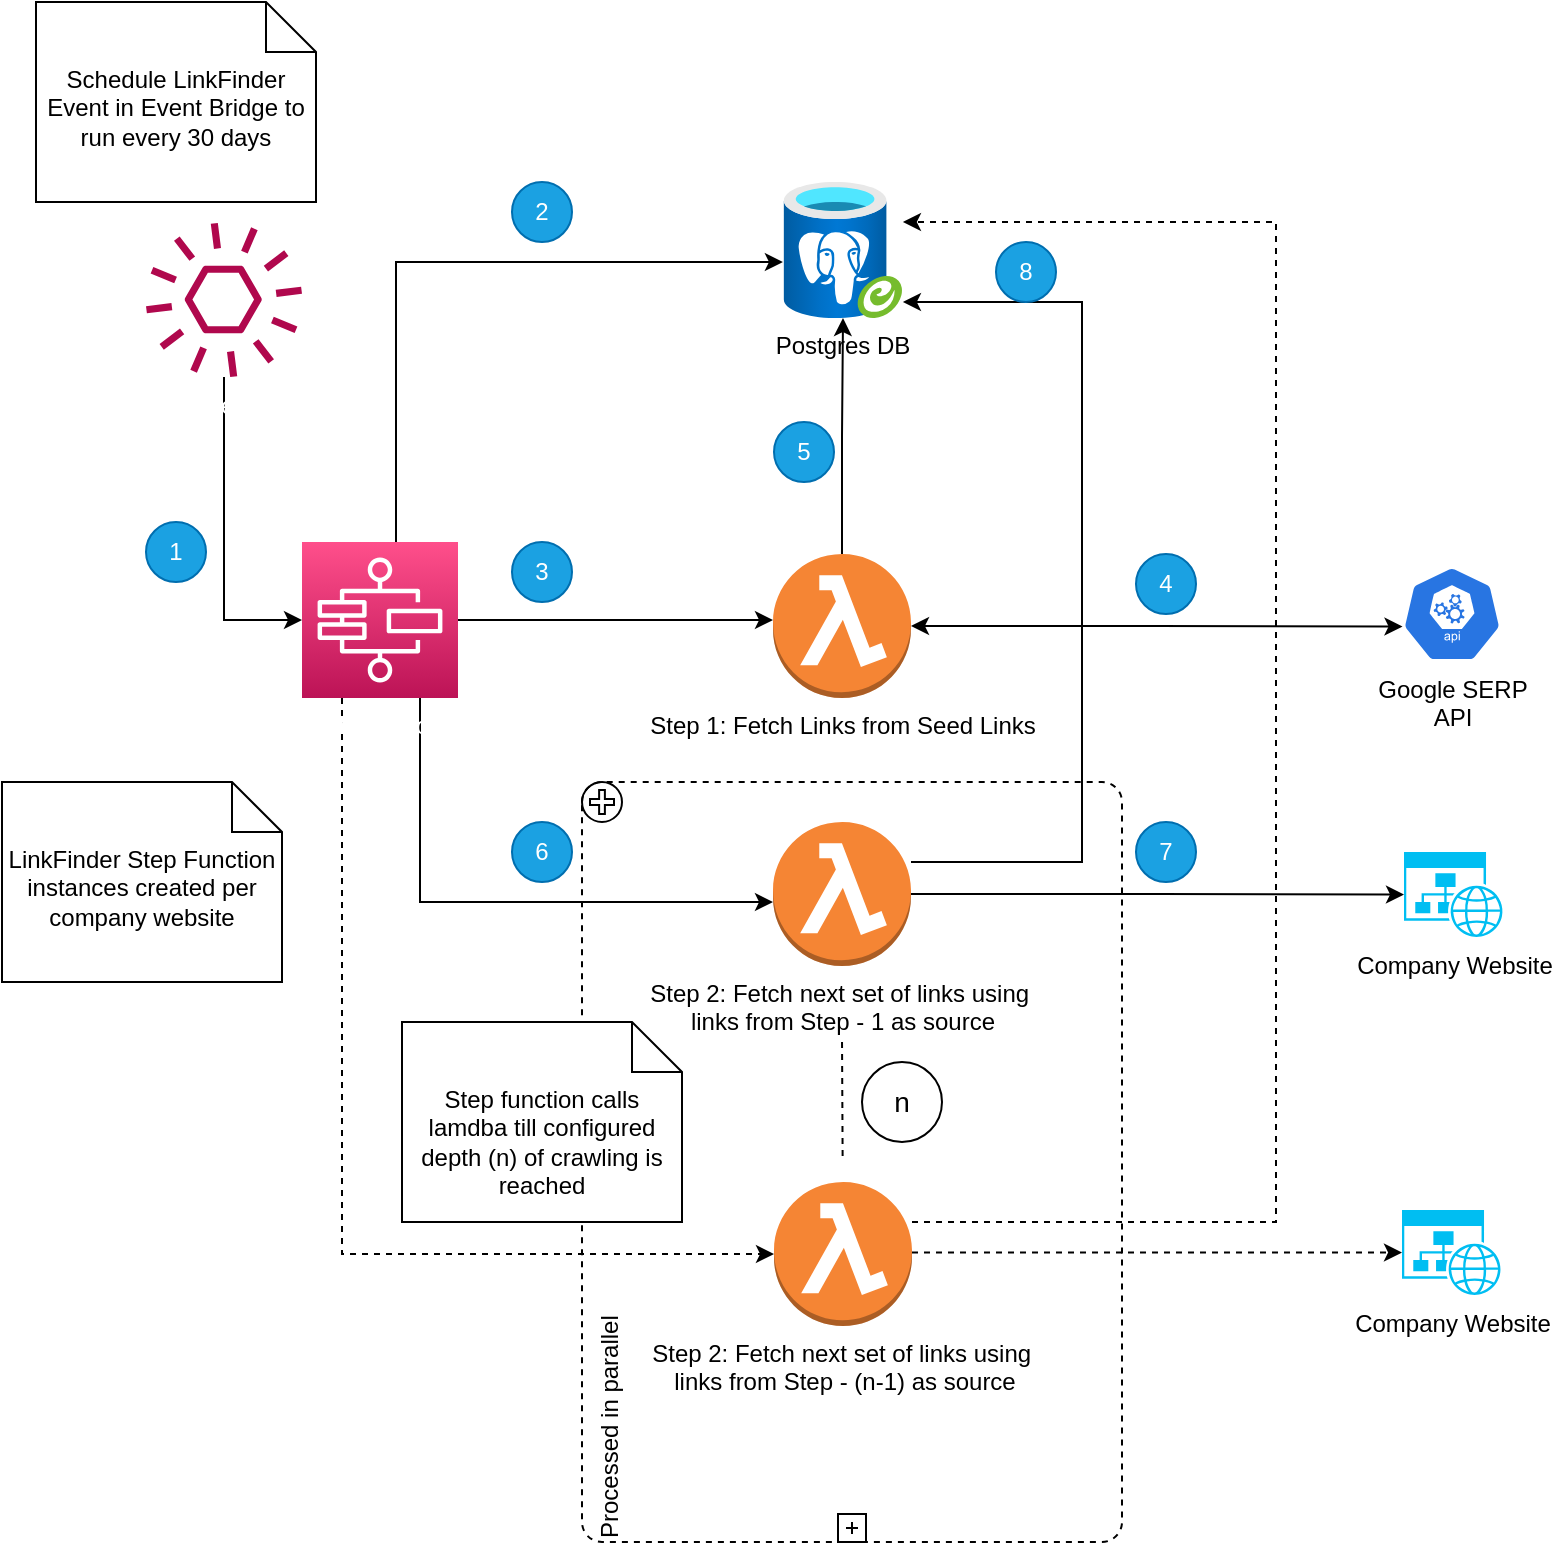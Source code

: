 <mxfile version="21.5.2" type="github" pages="2">
  <diagram name="LinkFinder-Normal Scenario" id="u3Z_UbdQfIJ3zWZYp1O8">
    <mxGraphModel dx="1366" dy="789" grid="1" gridSize="10" guides="1" tooltips="1" connect="1" arrows="1" fold="1" page="1" pageScale="1" pageWidth="827" pageHeight="1169" math="0" shadow="0">
      <root>
        <mxCell id="0" />
        <mxCell id="1" parent="0" />
        <mxCell id="b5nVNrsm3WAVBzhuD9NT-2" value="Processed in parallel" style="points=[[0.25,0,0],[0.5,0,0],[0.75,0,0],[1,0.25,0],[1,0.5,0],[1,0.75,0],[0.75,1,0],[0.5,1,0],[0.25,1,0],[0,0.75,0],[0,0.5,0],[0,0.25,0]];shape=mxgraph.bpmn.task;whiteSpace=wrap;rectStyle=rounded;size=10;html=1;container=1;expand=0;collapsible=0;taskMarker=abstract;bpmnShapeType=subprocess;isLoopSub=1;outline=eventInt;symbol=parallelMultiple;align=left;horizontal=0;verticalAlign=top;labelBackgroundColor=default;" vertex="1" parent="1">
          <mxGeometry x="320" y="460" width="270" height="380" as="geometry" />
        </mxCell>
        <mxCell id="CocxLl2_Qnb3aQFgFYnN-38" style="edgeStyle=orthogonalEdgeStyle;rounded=0;orthogonalLoop=1;jettySize=auto;html=1;entryX=0;entryY=0.5;entryDx=0;entryDy=0;entryPerimeter=0;" edge="1" parent="1" source="CocxLl2_Qnb3aQFgFYnN-2" target="CocxLl2_Qnb3aQFgFYnN-14">
          <mxGeometry relative="1" as="geometry" />
        </mxCell>
        <mxCell id="CocxLl2_Qnb3aQFgFYnN-2" value="&lt;font color=&quot;#ffffff&quot;&gt;Scheduled Event&lt;/font&gt;" style="sketch=0;outlineConnect=0;fontColor=#232F3E;gradientColor=none;fillColor=#B0084D;strokeColor=none;dashed=0;verticalLabelPosition=bottom;verticalAlign=top;align=center;html=1;fontSize=12;fontStyle=0;aspect=fixed;pointerEvents=1;shape=mxgraph.aws4.event;" vertex="1" parent="1">
          <mxGeometry x="102" y="180" width="78" height="78" as="geometry" />
        </mxCell>
        <mxCell id="CocxLl2_Qnb3aQFgFYnN-8" value="Google SERP &lt;br&gt;API" style="sketch=0;html=1;dashed=0;whitespace=wrap;fillColor=#2875E2;strokeColor=#ffffff;points=[[0.005,0.63,0],[0.1,0.2,0],[0.9,0.2,0],[0.5,0,0],[0.995,0.63,0],[0.72,0.99,0],[0.5,1,0],[0.28,0.99,0]];verticalLabelPosition=bottom;align=center;verticalAlign=top;shape=mxgraph.kubernetes.icon;prIcon=api" vertex="1" parent="1">
          <mxGeometry x="730" y="352" width="50" height="48" as="geometry" />
        </mxCell>
        <mxCell id="CocxLl2_Qnb3aQFgFYnN-12" value="Postgres DB" style="image;aspect=fixed;html=1;points=[];align=center;fontSize=12;image=img/lib/azure2/databases/Azure_Database_PostgreSQL_Server_Group.svg;" vertex="1" parent="1">
          <mxGeometry x="420.45" y="160" width="60" height="68" as="geometry" />
        </mxCell>
        <mxCell id="CocxLl2_Qnb3aQFgFYnN-20" style="edgeStyle=orthogonalEdgeStyle;rounded=0;orthogonalLoop=1;jettySize=auto;html=1;" edge="1" parent="1" source="CocxLl2_Qnb3aQFgFYnN-14" target="CocxLl2_Qnb3aQFgFYnN-18">
          <mxGeometry relative="1" as="geometry">
            <Array as="points">
              <mxPoint x="380" y="379" />
              <mxPoint x="380" y="379" />
            </Array>
          </mxGeometry>
        </mxCell>
        <mxCell id="CocxLl2_Qnb3aQFgFYnN-21" style="edgeStyle=orthogonalEdgeStyle;rounded=0;orthogonalLoop=1;jettySize=auto;html=1;" edge="1" parent="1" source="CocxLl2_Qnb3aQFgFYnN-14" target="CocxLl2_Qnb3aQFgFYnN-19">
          <mxGeometry relative="1" as="geometry">
            <Array as="points">
              <mxPoint x="239" y="520" />
            </Array>
          </mxGeometry>
        </mxCell>
        <mxCell id="CocxLl2_Qnb3aQFgFYnN-22" style="edgeStyle=orthogonalEdgeStyle;rounded=0;orthogonalLoop=1;jettySize=auto;html=1;" edge="1" parent="1" source="CocxLl2_Qnb3aQFgFYnN-14" target="CocxLl2_Qnb3aQFgFYnN-12">
          <mxGeometry relative="1" as="geometry">
            <mxPoint x="239.998" y="280" as="sourcePoint" />
            <Array as="points">
              <mxPoint x="227" y="200" />
            </Array>
          </mxGeometry>
        </mxCell>
        <mxCell id="CocxLl2_Qnb3aQFgFYnN-26" style="edgeStyle=orthogonalEdgeStyle;rounded=0;orthogonalLoop=1;jettySize=auto;html=1;entryX=0;entryY=0.5;entryDx=0;entryDy=0;entryPerimeter=0;dashed=1;" edge="1" parent="1" source="CocxLl2_Qnb3aQFgFYnN-14" target="CocxLl2_Qnb3aQFgFYnN-25">
          <mxGeometry relative="1" as="geometry">
            <Array as="points">
              <mxPoint x="200" y="696" />
            </Array>
          </mxGeometry>
        </mxCell>
        <mxCell id="CocxLl2_Qnb3aQFgFYnN-14" value="&lt;font color=&quot;#ffffff&quot;&gt;LinkFiinder Workflow&lt;/font&gt;" style="sketch=0;points=[[0,0,0],[0.25,0,0],[0.5,0,0],[0.75,0,0],[1,0,0],[0,1,0],[0.25,1,0],[0.5,1,0],[0.75,1,0],[1,1,0],[0,0.25,0],[0,0.5,0],[0,0.75,0],[1,0.25,0],[1,0.5,0],[1,0.75,0]];outlineConnect=0;fontColor=#232F3E;gradientColor=#FF4F8B;gradientDirection=north;fillColor=#BC1356;strokeColor=#ffffff;dashed=0;verticalLabelPosition=bottom;verticalAlign=top;align=center;html=1;fontSize=12;fontStyle=0;aspect=fixed;shape=mxgraph.aws4.resourceIcon;resIcon=mxgraph.aws4.step_functions;" vertex="1" parent="1">
          <mxGeometry x="180" y="340" width="78" height="78" as="geometry" />
        </mxCell>
        <mxCell id="CocxLl2_Qnb3aQFgFYnN-23" style="edgeStyle=orthogonalEdgeStyle;rounded=0;orthogonalLoop=1;jettySize=auto;html=1;exitX=0.5;exitY=0;exitDx=0;exitDy=0;exitPerimeter=0;" edge="1" parent="1" source="CocxLl2_Qnb3aQFgFYnN-18" target="CocxLl2_Qnb3aQFgFYnN-12">
          <mxGeometry relative="1" as="geometry">
            <mxPoint x="550.95" y="230" as="targetPoint" />
            <mxPoint x="450.95" y="286" as="sourcePoint" />
          </mxGeometry>
        </mxCell>
        <mxCell id="CocxLl2_Qnb3aQFgFYnN-32" style="edgeStyle=orthogonalEdgeStyle;rounded=0;orthogonalLoop=1;jettySize=auto;html=1;entryX=0.005;entryY=0.63;entryDx=0;entryDy=0;entryPerimeter=0;startArrow=classic;startFill=1;" edge="1" parent="1" source="CocxLl2_Qnb3aQFgFYnN-18" target="CocxLl2_Qnb3aQFgFYnN-8">
          <mxGeometry relative="1" as="geometry" />
        </mxCell>
        <mxCell id="CocxLl2_Qnb3aQFgFYnN-18" value="Step 1: Fetch Links from Seed Links" style="outlineConnect=0;dashed=0;verticalLabelPosition=bottom;verticalAlign=top;align=center;html=1;shape=mxgraph.aws3.lambda_function;fillColor=#F58534;gradientColor=none;" vertex="1" parent="1">
          <mxGeometry x="415.5" y="346" width="69" height="72" as="geometry" />
        </mxCell>
        <mxCell id="CocxLl2_Qnb3aQFgFYnN-24" style="edgeStyle=orthogonalEdgeStyle;rounded=0;orthogonalLoop=1;jettySize=auto;html=1;" edge="1" parent="1" source="CocxLl2_Qnb3aQFgFYnN-19" target="CocxLl2_Qnb3aQFgFYnN-12">
          <mxGeometry relative="1" as="geometry">
            <Array as="points">
              <mxPoint x="570" y="500" />
              <mxPoint x="570" y="220" />
            </Array>
          </mxGeometry>
        </mxCell>
        <mxCell id="CocxLl2_Qnb3aQFgFYnN-35" style="edgeStyle=orthogonalEdgeStyle;rounded=0;orthogonalLoop=1;jettySize=auto;html=1;entryX=0;entryY=0.5;entryDx=0;entryDy=0;entryPerimeter=0;" edge="1" parent="1" source="CocxLl2_Qnb3aQFgFYnN-19" target="CocxLl2_Qnb3aQFgFYnN-33">
          <mxGeometry relative="1" as="geometry" />
        </mxCell>
        <mxCell id="CocxLl2_Qnb3aQFgFYnN-19" value="Step 2: Fetch next set of links using&amp;nbsp;&lt;br&gt;links from Step - 1 as source" style="outlineConnect=0;dashed=0;verticalLabelPosition=bottom;verticalAlign=top;align=center;html=1;shape=mxgraph.aws3.lambda_function;fillColor=#F58534;gradientColor=none;" vertex="1" parent="1">
          <mxGeometry x="415.5" y="480" width="69" height="72" as="geometry" />
        </mxCell>
        <mxCell id="CocxLl2_Qnb3aQFgFYnN-27" style="edgeStyle=orthogonalEdgeStyle;rounded=0;orthogonalLoop=1;jettySize=auto;html=1;dashed=1;" edge="1" parent="1" source="CocxLl2_Qnb3aQFgFYnN-25" target="CocxLl2_Qnb3aQFgFYnN-12">
          <mxGeometry relative="1" as="geometry">
            <Array as="points">
              <mxPoint x="667" y="680" />
              <mxPoint x="667" y="180" />
            </Array>
          </mxGeometry>
        </mxCell>
        <mxCell id="CocxLl2_Qnb3aQFgFYnN-36" style="edgeStyle=orthogonalEdgeStyle;rounded=0;orthogonalLoop=1;jettySize=auto;html=1;entryX=0;entryY=0.5;entryDx=0;entryDy=0;entryPerimeter=0;dashed=1;" edge="1" parent="1" source="CocxLl2_Qnb3aQFgFYnN-25" target="CocxLl2_Qnb3aQFgFYnN-34">
          <mxGeometry relative="1" as="geometry">
            <Array as="points">
              <mxPoint x="600" y="696" />
            </Array>
          </mxGeometry>
        </mxCell>
        <mxCell id="CocxLl2_Qnb3aQFgFYnN-25" value="Step 2: Fetch next set of links using&amp;nbsp;&lt;br&gt;links from Step - (n-1) as source" style="outlineConnect=0;dashed=0;verticalLabelPosition=bottom;verticalAlign=top;align=center;html=1;shape=mxgraph.aws3.lambda_function;fillColor=#F58534;gradientColor=none;" vertex="1" parent="1">
          <mxGeometry x="416" y="660" width="69" height="72" as="geometry" />
        </mxCell>
        <mxCell id="CocxLl2_Qnb3aQFgFYnN-29" value="" style="endArrow=none;dashed=1;html=1;rounded=0;" edge="1" parent="1">
          <mxGeometry width="50" height="50" relative="1" as="geometry">
            <mxPoint x="450.312" y="647" as="sourcePoint" />
            <mxPoint x="450" y="587" as="targetPoint" />
          </mxGeometry>
        </mxCell>
        <mxCell id="CocxLl2_Qnb3aQFgFYnN-30" value="&lt;font style=&quot;font-size: 14px;&quot;&gt;n&lt;/font&gt;" style="ellipse;whiteSpace=wrap;html=1;aspect=fixed;" vertex="1" parent="1">
          <mxGeometry x="460" y="600" width="40" height="40" as="geometry" />
        </mxCell>
        <mxCell id="CocxLl2_Qnb3aQFgFYnN-33" value="Company Website" style="verticalLabelPosition=bottom;html=1;verticalAlign=top;align=center;strokeColor=none;fillColor=#00BEF2;shape=mxgraph.azure.website_generic;pointerEvents=1;" vertex="1" parent="1">
          <mxGeometry x="731" y="495" width="50" height="42.5" as="geometry" />
        </mxCell>
        <mxCell id="CocxLl2_Qnb3aQFgFYnN-34" value="Company Website" style="verticalLabelPosition=bottom;html=1;verticalAlign=top;align=center;strokeColor=none;fillColor=#00BEF2;shape=mxgraph.azure.website_generic;pointerEvents=1;" vertex="1" parent="1">
          <mxGeometry x="730" y="674" width="50" height="42.5" as="geometry" />
        </mxCell>
        <mxCell id="CocxLl2_Qnb3aQFgFYnN-39" value="1" style="ellipse;whiteSpace=wrap;html=1;aspect=fixed;fillColor=#1ba1e2;fontColor=#ffffff;strokeColor=#006EAF;" vertex="1" parent="1">
          <mxGeometry x="102" y="330" width="30" height="30" as="geometry" />
        </mxCell>
        <mxCell id="CocxLl2_Qnb3aQFgFYnN-40" value="2" style="ellipse;whiteSpace=wrap;html=1;aspect=fixed;fillColor=#1ba1e2;fontColor=#ffffff;strokeColor=#006EAF;" vertex="1" parent="1">
          <mxGeometry x="285" y="160" width="30" height="30" as="geometry" />
        </mxCell>
        <mxCell id="CocxLl2_Qnb3aQFgFYnN-41" value="3" style="ellipse;whiteSpace=wrap;html=1;aspect=fixed;fillColor=#1ba1e2;fontColor=#ffffff;strokeColor=#006EAF;" vertex="1" parent="1">
          <mxGeometry x="285" y="340" width="30" height="30" as="geometry" />
        </mxCell>
        <mxCell id="CocxLl2_Qnb3aQFgFYnN-42" value="4" style="ellipse;whiteSpace=wrap;html=1;aspect=fixed;fillColor=#1ba1e2;fontColor=#ffffff;strokeColor=#006EAF;" vertex="1" parent="1">
          <mxGeometry x="597" y="346" width="30" height="30" as="geometry" />
        </mxCell>
        <mxCell id="CocxLl2_Qnb3aQFgFYnN-43" value="5" style="ellipse;whiteSpace=wrap;html=1;aspect=fixed;fillColor=#1ba1e2;fontColor=#ffffff;strokeColor=#006EAF;" vertex="1" parent="1">
          <mxGeometry x="416" y="280" width="30" height="30" as="geometry" />
        </mxCell>
        <mxCell id="CocxLl2_Qnb3aQFgFYnN-44" value="6" style="ellipse;whiteSpace=wrap;html=1;aspect=fixed;fillColor=#1ba1e2;fontColor=#ffffff;strokeColor=#006EAF;" vertex="1" parent="1">
          <mxGeometry x="285" y="480" width="30" height="30" as="geometry" />
        </mxCell>
        <mxCell id="CocxLl2_Qnb3aQFgFYnN-46" value="7" style="ellipse;whiteSpace=wrap;html=1;aspect=fixed;fillColor=#1ba1e2;fontColor=#ffffff;strokeColor=#006EAF;" vertex="1" parent="1">
          <mxGeometry x="597" y="480" width="30" height="30" as="geometry" />
        </mxCell>
        <mxCell id="CocxLl2_Qnb3aQFgFYnN-47" value="8" style="ellipse;whiteSpace=wrap;html=1;aspect=fixed;fillColor=#1ba1e2;fontColor=#ffffff;strokeColor=#006EAF;" vertex="1" parent="1">
          <mxGeometry x="527" y="190" width="30" height="30" as="geometry" />
        </mxCell>
        <mxCell id="CocxLl2_Qnb3aQFgFYnN-53" value="Step function calls lamdba till configured depth (n) of crawling is reached" style="shape=note2;boundedLbl=1;whiteSpace=wrap;html=1;size=25;verticalAlign=top;align=center;" vertex="1" parent="1">
          <mxGeometry x="230" y="580" width="140" height="100" as="geometry" />
        </mxCell>
        <mxCell id="CocxLl2_Qnb3aQFgFYnN-54" value="Schedule LinkFinder Event in Event Bridge to run every 30 days" style="shape=note2;boundedLbl=1;whiteSpace=wrap;html=1;size=25;verticalAlign=top;align=center;" vertex="1" parent="1">
          <mxGeometry x="47" y="70" width="140" height="100" as="geometry" />
        </mxCell>
        <mxCell id="CocxLl2_Qnb3aQFgFYnN-55" value="LinkFinder Step Function instances created per company website" style="shape=note2;boundedLbl=1;whiteSpace=wrap;html=1;size=25;verticalAlign=top;align=center;" vertex="1" parent="1">
          <mxGeometry x="30" y="460" width="140" height="100" as="geometry" />
        </mxCell>
      </root>
    </mxGraphModel>
  </diagram>
  <diagram id="--Pu-cRcvH6NTnE6sQmy" name="Page-2">
    <mxGraphModel dx="1434" dy="828" grid="1" gridSize="10" guides="1" tooltips="1" connect="1" arrows="1" fold="1" page="1" pageScale="1" pageWidth="827" pageHeight="1169" math="0" shadow="0">
      <root>
        <mxCell id="0" />
        <mxCell id="1" parent="0" />
        <mxCell id="quGdkbFqmEPDhSwjcZYW-35" value="&lt;font&gt;Parallel Processinng&lt;/font&gt;" style="points=[[0.25,0,0],[0.5,0,0],[0.75,0,0],[1,0.25,0],[1,0.5,0],[1,0.75,0],[0.75,1,0],[0.5,1,0],[0.25,1,0],[0,0.75,0],[0,0.5,0],[0,0.25,0]];shape=mxgraph.bpmn.task;whiteSpace=wrap;rectStyle=rounded;size=10;html=1;container=1;expand=0;collapsible=0;taskMarker=abstract;bpmnShapeType=subprocess;isLoopSub=1;outline=eventNonint;symbol=parallelMultiple;align=left;horizontal=0;verticalAlign=top;labelBackgroundColor=#808080;fillColor=#6d8764;strokeColor=#3A5431;fontColor=#FFFFFF;" vertex="1" parent="1">
          <mxGeometry x="337" y="350" width="533" height="230" as="geometry" />
        </mxCell>
        <mxCell id="axD9BPk7YbGYoDYLWE9P-1" style="edgeStyle=orthogonalEdgeStyle;rounded=0;orthogonalLoop=1;jettySize=auto;html=1;entryX=0;entryY=0.5;entryDx=0;entryDy=0;entryPerimeter=0;" edge="1" parent="1" source="axD9BPk7YbGYoDYLWE9P-2" target="axD9BPk7YbGYoDYLWE9P-9">
          <mxGeometry relative="1" as="geometry" />
        </mxCell>
        <mxCell id="axD9BPk7YbGYoDYLWE9P-2" value="&lt;font color=&quot;#ffffff&quot;&gt;Scheduled Event&lt;/font&gt;" style="sketch=0;outlineConnect=0;fontColor=#232F3E;gradientColor=none;fillColor=#B0084D;strokeColor=none;dashed=0;verticalLabelPosition=bottom;verticalAlign=top;align=center;html=1;fontSize=12;fontStyle=0;aspect=fixed;pointerEvents=1;shape=mxgraph.aws4.event;" vertex="1" parent="1">
          <mxGeometry x="206" y="192" width="78" height="78" as="geometry" />
        </mxCell>
        <mxCell id="axD9BPk7YbGYoDYLWE9P-3" value="Google SERP &lt;br&gt;API" style="sketch=0;html=1;dashed=0;whitespace=wrap;fillColor=#2875E2;strokeColor=#ffffff;points=[[0.005,0.63,0],[0.1,0.2,0],[0.9,0.2,0],[0.5,0,0],[0.995,0.63,0],[0.72,0.99,0],[0.5,1,0],[0.28,0.99,0]];verticalLabelPosition=bottom;align=center;verticalAlign=top;shape=mxgraph.kubernetes.icon;prIcon=api" vertex="1" parent="1">
          <mxGeometry x="188.5" y="600" width="50" height="48" as="geometry" />
        </mxCell>
        <mxCell id="axD9BPk7YbGYoDYLWE9P-4" value="Postgres DB" style="image;aspect=fixed;html=1;points=[];align=center;fontSize=12;image=img/lib/azure2/databases/Azure_Database_PostgreSQL_Server_Group.svg;" vertex="1" parent="1">
          <mxGeometry x="40" y="760" width="60" height="68" as="geometry" />
        </mxCell>
        <mxCell id="quGdkbFqmEPDhSwjcZYW-4" style="edgeStyle=orthogonalEdgeStyle;rounded=0;orthogonalLoop=1;jettySize=auto;html=1;" edge="1" parent="1" source="axD9BPk7YbGYoDYLWE9P-9" target="axD9BPk7YbGYoDYLWE9P-12">
          <mxGeometry relative="1" as="geometry">
            <Array as="points">
              <mxPoint x="399" y="340" />
              <mxPoint x="214" y="340" />
            </Array>
          </mxGeometry>
        </mxCell>
        <mxCell id="quGdkbFqmEPDhSwjcZYW-10" style="edgeStyle=orthogonalEdgeStyle;rounded=0;orthogonalLoop=1;jettySize=auto;html=1;entryX=0.5;entryY=0;entryDx=0;entryDy=0;entryPerimeter=0;" edge="1" parent="1" source="axD9BPk7YbGYoDYLWE9P-9" target="axD9BPk7YbGYoDYLWE9P-15">
          <mxGeometry relative="1" as="geometry" />
        </mxCell>
        <mxCell id="quGdkbFqmEPDhSwjcZYW-11" style="edgeStyle=orthogonalEdgeStyle;rounded=0;orthogonalLoop=1;jettySize=auto;html=1;" edge="1" parent="1" source="axD9BPk7YbGYoDYLWE9P-9" target="quGdkbFqmEPDhSwjcZYW-5">
          <mxGeometry relative="1" as="geometry">
            <Array as="points">
              <mxPoint x="429" y="340" />
              <mxPoint x="585" y="340" />
            </Array>
          </mxGeometry>
        </mxCell>
        <mxCell id="quGdkbFqmEPDhSwjcZYW-12" style="edgeStyle=orthogonalEdgeStyle;rounded=0;orthogonalLoop=1;jettySize=auto;html=1;" edge="1" parent="1" source="axD9BPk7YbGYoDYLWE9P-9">
          <mxGeometry relative="1" as="geometry">
            <mxPoint x="759" y="410" as="targetPoint" />
          </mxGeometry>
        </mxCell>
        <mxCell id="axD9BPk7YbGYoDYLWE9P-9" value="&lt;font color=&quot;#ffffff&quot;&gt;LinkFiinder Workflow&lt;/font&gt;" style="sketch=0;points=[[0,0,0],[0.25,0,0],[0.5,0,0],[0.75,0,0],[1,0,0],[0,1,0],[0.25,1,0],[0.5,1,0],[0.75,1,0],[1,1,0],[0,0.25,0],[0,0.5,0],[0,0.75,0],[1,0.25,0],[1,0.5,0],[1,0.75,0]];outlineConnect=0;fontColor=#232F3E;gradientColor=#FF4F8B;gradientDirection=north;fillColor=#BC1356;strokeColor=#ffffff;dashed=0;verticalLabelPosition=bottom;verticalAlign=top;align=center;html=1;fontSize=12;fontStyle=0;aspect=fixed;shape=mxgraph.aws4.resourceIcon;resIcon=mxgraph.aws4.step_functions;" vertex="1" parent="1">
          <mxGeometry x="374" y="192" width="78" height="78" as="geometry" />
        </mxCell>
        <mxCell id="quGdkbFqmEPDhSwjcZYW-3" style="edgeStyle=orthogonalEdgeStyle;rounded=0;orthogonalLoop=1;jettySize=auto;html=1;startArrow=classic;startFill=1;" edge="1" parent="1" source="axD9BPk7YbGYoDYLWE9P-12">
          <mxGeometry relative="1" as="geometry">
            <mxPoint x="70" y="750" as="targetPoint" />
          </mxGeometry>
        </mxCell>
        <mxCell id="quGdkbFqmEPDhSwjcZYW-18" style="edgeStyle=orthogonalEdgeStyle;rounded=0;orthogonalLoop=1;jettySize=auto;html=1;entryX=0.995;entryY=0.63;entryDx=0;entryDy=0;entryPerimeter=0;" edge="1" parent="1" source="axD9BPk7YbGYoDYLWE9P-12" target="axD9BPk7YbGYoDYLWE9P-3">
          <mxGeometry relative="1" as="geometry">
            <Array as="points">
              <mxPoint x="320" y="446" />
              <mxPoint x="320" y="630" />
            </Array>
          </mxGeometry>
        </mxCell>
        <mxCell id="axD9BPk7YbGYoDYLWE9P-12" value="&lt;br&gt;Fetch Links from Seed Links" style="outlineConnect=0;dashed=0;verticalLabelPosition=bottom;verticalAlign=top;align=center;html=1;shape=mxgraph.aws3.lambda_function;fillColor=#F58534;gradientColor=none;" vertex="1" parent="1">
          <mxGeometry x="179" y="408" width="69" height="72" as="geometry" />
        </mxCell>
        <mxCell id="quGdkbFqmEPDhSwjcZYW-22" style="edgeStyle=orthogonalEdgeStyle;rounded=0;orthogonalLoop=1;jettySize=auto;html=1;entryX=0.32;entryY=-0.071;entryDx=0;entryDy=0;entryPerimeter=0;" edge="1" parent="1" source="axD9BPk7YbGYoDYLWE9P-15" target="axD9BPk7YbGYoDYLWE9P-21">
          <mxGeometry relative="1" as="geometry" />
        </mxCell>
        <mxCell id="quGdkbFqmEPDhSwjcZYW-31" style="edgeStyle=orthogonalEdgeStyle;rounded=0;orthogonalLoop=1;jettySize=auto;html=1;" edge="1" parent="1" source="axD9BPk7YbGYoDYLWE9P-15" target="quGdkbFqmEPDhSwjcZYW-29">
          <mxGeometry relative="1" as="geometry">
            <Array as="points">
              <mxPoint x="520" y="446" />
            </Array>
          </mxGeometry>
        </mxCell>
        <mxCell id="axD9BPk7YbGYoDYLWE9P-15" value="Fetch Links &lt;br&gt;for Depth - 1 URLs" style="outlineConnect=0;dashed=0;verticalLabelPosition=bottom;verticalAlign=top;align=center;html=1;shape=mxgraph.aws3.lambda_function;fillColor=#F58534;gradientColor=none;" vertex="1" parent="1">
          <mxGeometry x="378" y="410" width="69" height="72" as="geometry" />
        </mxCell>
        <mxCell id="axD9BPk7YbGYoDYLWE9P-19" value="" style="endArrow=none;dashed=1;html=1;rounded=0;dashPattern=1 4;" edge="1" parent="1">
          <mxGeometry width="50" height="50" relative="1" as="geometry">
            <mxPoint x="710" y="424.5" as="sourcePoint" />
            <mxPoint x="630" y="424.5" as="targetPoint" />
          </mxGeometry>
        </mxCell>
        <mxCell id="axD9BPk7YbGYoDYLWE9P-20" value="&lt;font style=&quot;font-size: 14px;&quot;&gt;5&lt;/font&gt;" style="ellipse;whiteSpace=wrap;html=1;aspect=fixed;fillColor=#e3c800;fontColor=#000000;strokeColor=#B09500;" vertex="1" parent="1">
          <mxGeometry x="660" y="431" width="30" height="30" as="geometry" />
        </mxCell>
        <mxCell id="axD9BPk7YbGYoDYLWE9P-22" value="Company Website" style="verticalLabelPosition=bottom;html=1;verticalAlign=top;align=center;strokeColor=none;fillColor=#00BEF2;shape=mxgraph.azure.website_generic;pointerEvents=1;" vertex="1" parent="1">
          <mxGeometry x="560" y="600" width="50" height="42.5" as="geometry" />
        </mxCell>
        <mxCell id="axD9BPk7YbGYoDYLWE9P-23" value="1" style="ellipse;whiteSpace=wrap;html=1;aspect=fixed;fillColor=#1ba1e2;fontColor=#ffffff;strokeColor=#006EAF;" vertex="1" parent="1">
          <mxGeometry x="307" y="192" width="30" height="30" as="geometry" />
        </mxCell>
        <mxCell id="axD9BPk7YbGYoDYLWE9P-24" value="2" style="ellipse;whiteSpace=wrap;html=1;aspect=fixed;fillColor=#1ba1e2;fontColor=#ffffff;strokeColor=#006EAF;" vertex="1" parent="1">
          <mxGeometry x="239" y="300" width="30" height="30" as="geometry" />
        </mxCell>
        <mxCell id="axD9BPk7YbGYoDYLWE9P-25" value="3" style="ellipse;whiteSpace=wrap;html=1;aspect=fixed;fillColor=#1ba1e2;fontColor=#ffffff;strokeColor=#006EAF;" vertex="1" parent="1">
          <mxGeometry x="84" y="401" width="30" height="30" as="geometry" />
        </mxCell>
        <mxCell id="axD9BPk7YbGYoDYLWE9P-26" value="4" style="ellipse;whiteSpace=wrap;html=1;aspect=fixed;fillColor=#1ba1e2;fontColor=#ffffff;strokeColor=#006EAF;" vertex="1" parent="1">
          <mxGeometry x="277" y="530" width="30" height="30" as="geometry" />
        </mxCell>
        <mxCell id="axD9BPk7YbGYoDYLWE9P-28" value="5" style="ellipse;whiteSpace=wrap;html=1;aspect=fixed;fillColor=#1ba1e2;fontColor=#ffffff;strokeColor=#006EAF;" vertex="1" parent="1">
          <mxGeometry x="84" y="600" width="30" height="30" as="geometry" />
        </mxCell>
        <mxCell id="axD9BPk7YbGYoDYLWE9P-30" value="6" style="ellipse;whiteSpace=wrap;html=1;aspect=fixed;fillColor=#008a00;strokeColor=#005700;fontColor=#ffffff;" vertex="1" parent="1">
          <mxGeometry x="422" y="370" width="30" height="30" as="geometry" />
        </mxCell>
        <mxCell id="axD9BPk7YbGYoDYLWE9P-31" value="Fetching URL for the first five top links are done in parallel" style="shape=note2;boundedLbl=1;whiteSpace=wrap;html=1;size=25;verticalAlign=top;align=center;" vertex="1" parent="1">
          <mxGeometry x="605" y="240" width="140" height="100" as="geometry" />
        </mxCell>
        <mxCell id="quGdkbFqmEPDhSwjcZYW-14" style="edgeStyle=orthogonalEdgeStyle;rounded=0;orthogonalLoop=1;jettySize=auto;html=1;" edge="1" parent="1" source="axD9BPk7YbGYoDYLWE9P-32" target="axD9BPk7YbGYoDYLWE9P-2">
          <mxGeometry relative="1" as="geometry" />
        </mxCell>
        <mxCell id="axD9BPk7YbGYoDYLWE9P-32" value="Schedule LinkFinder Event in Event Bridge to run every 30 days" style="shape=note2;boundedLbl=1;whiteSpace=wrap;html=1;size=25;verticalAlign=top;align=center;" vertex="1" parent="1">
          <mxGeometry x="29" y="122" width="140" height="100" as="geometry" />
        </mxCell>
        <mxCell id="axD9BPk7YbGYoDYLWE9P-33" value="LinkFinder Step Function instances created per company website" style="shape=note2;boundedLbl=1;whiteSpace=wrap;html=1;size=25;verticalAlign=top;align=center;" vertex="1" parent="1">
          <mxGeometry x="470" y="120" width="140" height="100" as="geometry" />
        </mxCell>
        <mxCell id="axD9BPk7YbGYoDYLWE9P-21" value="Company Website" style="verticalLabelPosition=bottom;html=1;verticalAlign=top;align=center;strokeColor=none;fillColor=#00BEF2;shape=mxgraph.azure.website_generic;pointerEvents=1;" vertex="1" parent="1">
          <mxGeometry x="397" y="600" width="50" height="42.5" as="geometry" />
        </mxCell>
        <mxCell id="quGdkbFqmEPDhSwjcZYW-23" style="edgeStyle=orthogonalEdgeStyle;rounded=0;orthogonalLoop=1;jettySize=auto;html=1;entryX=0.5;entryY=0;entryDx=0;entryDy=0;entryPerimeter=0;" edge="1" parent="1" source="quGdkbFqmEPDhSwjcZYW-5" target="axD9BPk7YbGYoDYLWE9P-22">
          <mxGeometry relative="1" as="geometry" />
        </mxCell>
        <mxCell id="quGdkbFqmEPDhSwjcZYW-32" style="edgeStyle=orthogonalEdgeStyle;rounded=0;orthogonalLoop=1;jettySize=auto;html=1;entryX=0.875;entryY=0.075;entryDx=0;entryDy=0;entryPerimeter=0;" edge="1" parent="1" source="quGdkbFqmEPDhSwjcZYW-5" target="quGdkbFqmEPDhSwjcZYW-29">
          <mxGeometry relative="1" as="geometry">
            <Array as="points">
              <mxPoint x="642" y="446" />
              <mxPoint x="642" y="760" />
            </Array>
          </mxGeometry>
        </mxCell>
        <mxCell id="quGdkbFqmEPDhSwjcZYW-5" value="Fetch links &lt;br&gt;for Depth - 2 URLs" style="outlineConnect=0;dashed=0;verticalLabelPosition=bottom;verticalAlign=top;align=center;html=1;shape=mxgraph.aws3.lambda_function;fillColor=#F58534;gradientColor=none;" vertex="1" parent="1">
          <mxGeometry x="550" y="410" width="69" height="72" as="geometry" />
        </mxCell>
        <mxCell id="quGdkbFqmEPDhSwjcZYW-24" style="edgeStyle=orthogonalEdgeStyle;rounded=0;orthogonalLoop=1;jettySize=auto;html=1;entryX=0.5;entryY=0;entryDx=0;entryDy=0;entryPerimeter=0;" edge="1" parent="1" source="quGdkbFqmEPDhSwjcZYW-6" target="quGdkbFqmEPDhSwjcZYW-17">
          <mxGeometry relative="1" as="geometry" />
        </mxCell>
        <mxCell id="quGdkbFqmEPDhSwjcZYW-34" style="edgeStyle=orthogonalEdgeStyle;rounded=0;orthogonalLoop=1;jettySize=auto;html=1;" edge="1" parent="1" source="quGdkbFqmEPDhSwjcZYW-6" target="quGdkbFqmEPDhSwjcZYW-29">
          <mxGeometry relative="1" as="geometry">
            <Array as="points">
              <mxPoint x="680" y="448" />
              <mxPoint x="680" y="794" />
            </Array>
          </mxGeometry>
        </mxCell>
        <mxCell id="quGdkbFqmEPDhSwjcZYW-6" value="Fetch links for&lt;br&gt;Depth - n URL&#39;s" style="outlineConnect=0;dashed=0;verticalLabelPosition=bottom;verticalAlign=top;align=center;html=1;shape=mxgraph.aws3.lambda_function;fillColor=#F58534;gradientColor=none;" vertex="1" parent="1">
          <mxGeometry x="722" y="412" width="69" height="72" as="geometry" />
        </mxCell>
        <mxCell id="quGdkbFqmEPDhSwjcZYW-17" value="Company Website" style="verticalLabelPosition=bottom;html=1;verticalAlign=top;align=center;strokeColor=none;fillColor=#00BEF2;shape=mxgraph.azure.website_generic;pointerEvents=1;" vertex="1" parent="1">
          <mxGeometry x="731.5" y="600" width="50" height="42.5" as="geometry" />
        </mxCell>
        <mxCell id="quGdkbFqmEPDhSwjcZYW-20" value="6" style="ellipse;whiteSpace=wrap;html=1;aspect=fixed;fillColor=#008a00;strokeColor=#005700;fontColor=#ffffff;" vertex="1" parent="1">
          <mxGeometry x="600" y="370" width="30" height="30" as="geometry" />
        </mxCell>
        <mxCell id="quGdkbFqmEPDhSwjcZYW-21" value="6" style="ellipse;whiteSpace=wrap;html=1;aspect=fixed;fillColor=#008a00;strokeColor=#005700;fontColor=#ffffff;" vertex="1" parent="1">
          <mxGeometry x="770" y="370" width="30" height="30" as="geometry" />
        </mxCell>
        <mxCell id="quGdkbFqmEPDhSwjcZYW-30" style="edgeStyle=orthogonalEdgeStyle;rounded=0;orthogonalLoop=1;jettySize=auto;html=1;" edge="1" parent="1" source="quGdkbFqmEPDhSwjcZYW-29" target="axD9BPk7YbGYoDYLWE9P-4">
          <mxGeometry relative="1" as="geometry" />
        </mxCell>
        <mxCell id="quGdkbFqmEPDhSwjcZYW-29" value="Update &lt;br&gt;DataBase" style="ellipse;whiteSpace=wrap;html=1;aspect=fixed;" vertex="1" parent="1">
          <mxGeometry x="480" y="754" width="80" height="80" as="geometry" />
        </mxCell>
        <mxCell id="quGdkbFqmEPDhSwjcZYW-36" value="7" style="ellipse;whiteSpace=wrap;html=1;aspect=fixed;fillColor=#008a00;strokeColor=#005700;fontColor=#ffffff;" vertex="1" parent="1">
          <mxGeometry x="569.5" y="760" width="30" height="30" as="geometry" />
        </mxCell>
      </root>
    </mxGraphModel>
  </diagram>
</mxfile>
